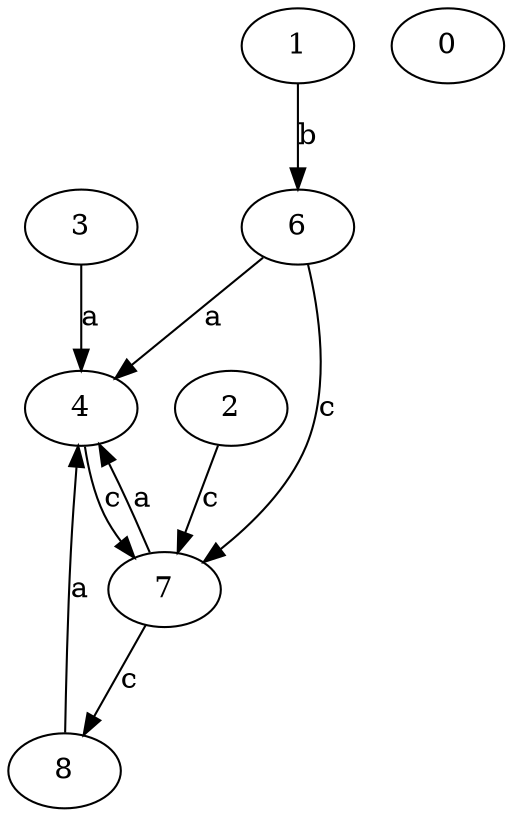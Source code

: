 strict digraph  {
3;
4;
0;
1;
6;
7;
8;
2;
3 -> 4  [label=a];
4 -> 7  [label=c];
1 -> 6  [label=b];
6 -> 4  [label=a];
6 -> 7  [label=c];
7 -> 4  [label=a];
7 -> 8  [label=c];
8 -> 4  [label=a];
2 -> 7  [label=c];
}
